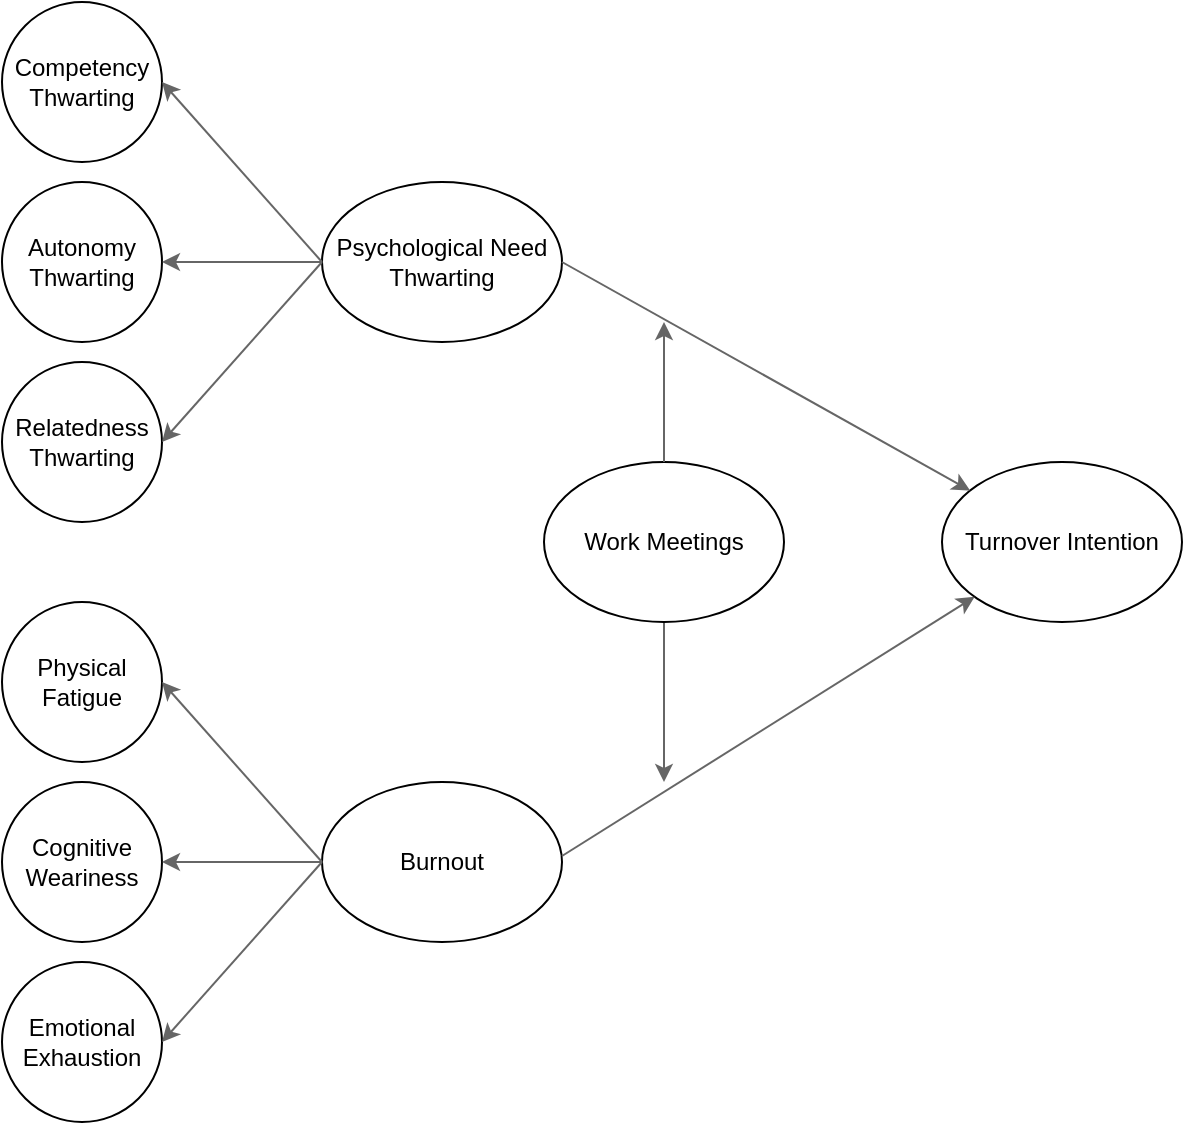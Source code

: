 <mxfile>
    <diagram id="_6_fxTTIoe9WjkEIhUAf" name="Page-1">
        <mxGraphModel dx="68" dy="127" grid="1" gridSize="10" guides="1" tooltips="1" connect="1" arrows="1" fold="1" page="1" pageScale="1" pageWidth="827" pageHeight="1169" background="none" math="0" shadow="0">
            <root>
                <mxCell id="0"/>
                <mxCell id="1" parent="0"/>
                <mxCell id="33" value="" style="group" parent="1" vertex="1" connectable="0">
                    <mxGeometry x="119" y="100" width="590" height="560" as="geometry"/>
                </mxCell>
                <mxCell id="19" value="" style="group" parent="33" vertex="1" connectable="0">
                    <mxGeometry y="300" width="331" height="260" as="geometry"/>
                </mxCell>
                <mxCell id="7" value="Emotional Exhaustion" style="ellipse;whiteSpace=wrap;html=1;aspect=fixed;" parent="19" vertex="1">
                    <mxGeometry y="180" width="80" height="80" as="geometry"/>
                </mxCell>
                <mxCell id="60" value="" style="group" parent="19" vertex="1" connectable="0">
                    <mxGeometry width="331" height="170" as="geometry"/>
                </mxCell>
                <mxCell id="5" value="Physical Fatigue" style="ellipse;whiteSpace=wrap;html=1;aspect=fixed;" parent="60" vertex="1">
                    <mxGeometry width="80" height="80" as="geometry"/>
                </mxCell>
                <mxCell id="6" value="Cognitive Weariness" style="ellipse;whiteSpace=wrap;html=1;aspect=fixed;" parent="60" vertex="1">
                    <mxGeometry y="90" width="80" height="80" as="geometry"/>
                </mxCell>
                <mxCell id="32" value="" style="group" parent="60" vertex="1" connectable="0">
                    <mxGeometry x="160" y="90" width="120" height="80" as="geometry"/>
                </mxCell>
                <mxCell id="9" value="Burnout" style="ellipse;whiteSpace=wrap;html=1;" parent="32" vertex="1">
                    <mxGeometry width="120" height="80" as="geometry"/>
                </mxCell>
                <mxCell id="16" value="" style="endArrow=classic;html=1;entryX=1;entryY=0.5;entryDx=0;entryDy=0;fillColor=#f5f5f5;strokeColor=#666666;" parent="32" target="5" edge="1">
                    <mxGeometry width="50" height="50" relative="1" as="geometry">
                        <mxPoint y="40" as="sourcePoint"/>
                        <mxPoint x="96.809" y="102.235" as="targetPoint"/>
                    </mxGeometry>
                </mxCell>
                <mxCell id="17" value="" style="endArrow=classic;html=1;entryX=1;entryY=0.5;entryDx=0;entryDy=0;exitX=0;exitY=0.5;exitDx=0;exitDy=0;fillColor=#f5f5f5;strokeColor=#666666;" parent="60" source="9" target="6" edge="1">
                    <mxGeometry width="50" height="50" relative="1" as="geometry">
                        <mxPoint x="170" y="200" as="sourcePoint"/>
                        <mxPoint x="90" y="110" as="targetPoint"/>
                    </mxGeometry>
                </mxCell>
                <mxCell id="18" value="" style="endArrow=classic;html=1;entryX=1;entryY=0.5;entryDx=0;entryDy=0;exitX=0;exitY=0.5;exitDx=0;exitDy=0;fillColor=#f5f5f5;strokeColor=#666666;" parent="60" source="9" target="7" edge="1">
                    <mxGeometry width="50" height="50" relative="1" as="geometry">
                        <mxPoint x="180" y="290" as="sourcePoint"/>
                        <mxPoint x="100" y="200" as="targetPoint"/>
                    </mxGeometry>
                </mxCell>
                <mxCell id="59" value="" style="endArrow=classic;html=1;exitX=0.5;exitY=1;exitDx=0;exitDy=0;fillColor=#f5f5f5;strokeColor=#666666;" parent="60" source="34" edge="1">
                    <mxGeometry width="50" height="50" relative="1" as="geometry">
                        <mxPoint x="271" y="40" as="sourcePoint"/>
                        <mxPoint x="331" y="90" as="targetPoint"/>
                    </mxGeometry>
                </mxCell>
                <mxCell id="20" value="" style="group" parent="33" vertex="1" connectable="0">
                    <mxGeometry width="280" height="260" as="geometry"/>
                </mxCell>
                <mxCell id="2" value="Competency Thwarting" style="ellipse;whiteSpace=wrap;html=1;aspect=fixed;" parent="20" vertex="1">
                    <mxGeometry width="80" height="80" as="geometry"/>
                </mxCell>
                <mxCell id="3" value="Autonomy Thwarting" style="ellipse;whiteSpace=wrap;html=1;aspect=fixed;" parent="20" vertex="1">
                    <mxGeometry y="90" width="80" height="80" as="geometry"/>
                </mxCell>
                <mxCell id="4" value="Relatedness Thwarting" style="ellipse;whiteSpace=wrap;html=1;aspect=fixed;" parent="20" vertex="1">
                    <mxGeometry y="180" width="80" height="80" as="geometry"/>
                </mxCell>
                <mxCell id="8" value="Psychological Need Thwarting" style="ellipse;whiteSpace=wrap;html=1;" parent="20" vertex="1">
                    <mxGeometry x="160" y="90" width="120" height="80" as="geometry"/>
                </mxCell>
                <mxCell id="13" value="" style="endArrow=classic;html=1;entryX=1;entryY=0.5;entryDx=0;entryDy=0;fillColor=#f5f5f5;strokeColor=#666666;" parent="20" target="3" edge="1">
                    <mxGeometry width="50" height="50" relative="1" as="geometry">
                        <mxPoint x="160" y="130" as="sourcePoint"/>
                        <mxPoint x="210" y="80" as="targetPoint"/>
                    </mxGeometry>
                </mxCell>
                <mxCell id="14" value="" style="endArrow=classic;html=1;entryX=1;entryY=0.5;entryDx=0;entryDy=0;fillColor=#f5f5f5;strokeColor=#666666;" parent="20" target="4" edge="1">
                    <mxGeometry width="50" height="50" relative="1" as="geometry">
                        <mxPoint x="160" y="130" as="sourcePoint"/>
                        <mxPoint x="256.809" y="192.235" as="targetPoint"/>
                    </mxGeometry>
                </mxCell>
                <mxCell id="15" value="" style="endArrow=classic;html=1;entryX=1;entryY=0.5;entryDx=0;entryDy=0;fillColor=#f5f5f5;strokeColor=#666666;" parent="20" target="2" edge="1">
                    <mxGeometry width="50" height="50" relative="1" as="geometry">
                        <mxPoint x="160" y="130" as="sourcePoint"/>
                        <mxPoint x="256.809" y="192.235" as="targetPoint"/>
                    </mxGeometry>
                </mxCell>
                <mxCell id="29" value="Turnover Intention" style="ellipse;whiteSpace=wrap;html=1;" parent="33" vertex="1">
                    <mxGeometry x="470" y="230" width="120" height="80" as="geometry"/>
                </mxCell>
                <mxCell id="30" value="" style="endArrow=classic;html=1;fillColor=#f5f5f5;strokeColor=#666666;" parent="33" target="29" edge="1">
                    <mxGeometry width="50" height="50" relative="1" as="geometry">
                        <mxPoint x="280" y="130" as="sourcePoint"/>
                        <mxPoint x="330" y="80" as="targetPoint"/>
                    </mxGeometry>
                </mxCell>
                <mxCell id="31" value="" style="endArrow=classic;html=1;fillColor=#f5f5f5;strokeColor=#666666;" parent="33" target="29" edge="1">
                    <mxGeometry width="50" height="50" relative="1" as="geometry">
                        <mxPoint x="280" y="427" as="sourcePoint"/>
                        <mxPoint x="484.058" y="541.272" as="targetPoint"/>
                    </mxGeometry>
                </mxCell>
                <mxCell id="34" value="Work Meetings" style="ellipse;whiteSpace=wrap;html=1;" parent="33" vertex="1">
                    <mxGeometry x="271" y="230" width="120" height="80" as="geometry"/>
                </mxCell>
                <mxCell id="35" value="" style="endArrow=classic;html=1;fillColor=#f5f5f5;strokeColor=#666666;" parent="33" edge="1">
                    <mxGeometry width="50" height="50" relative="1" as="geometry">
                        <mxPoint x="331" y="230" as="sourcePoint"/>
                        <mxPoint x="331" y="160" as="targetPoint"/>
                    </mxGeometry>
                </mxCell>
            </root>
        </mxGraphModel>
    </diagram>
</mxfile>